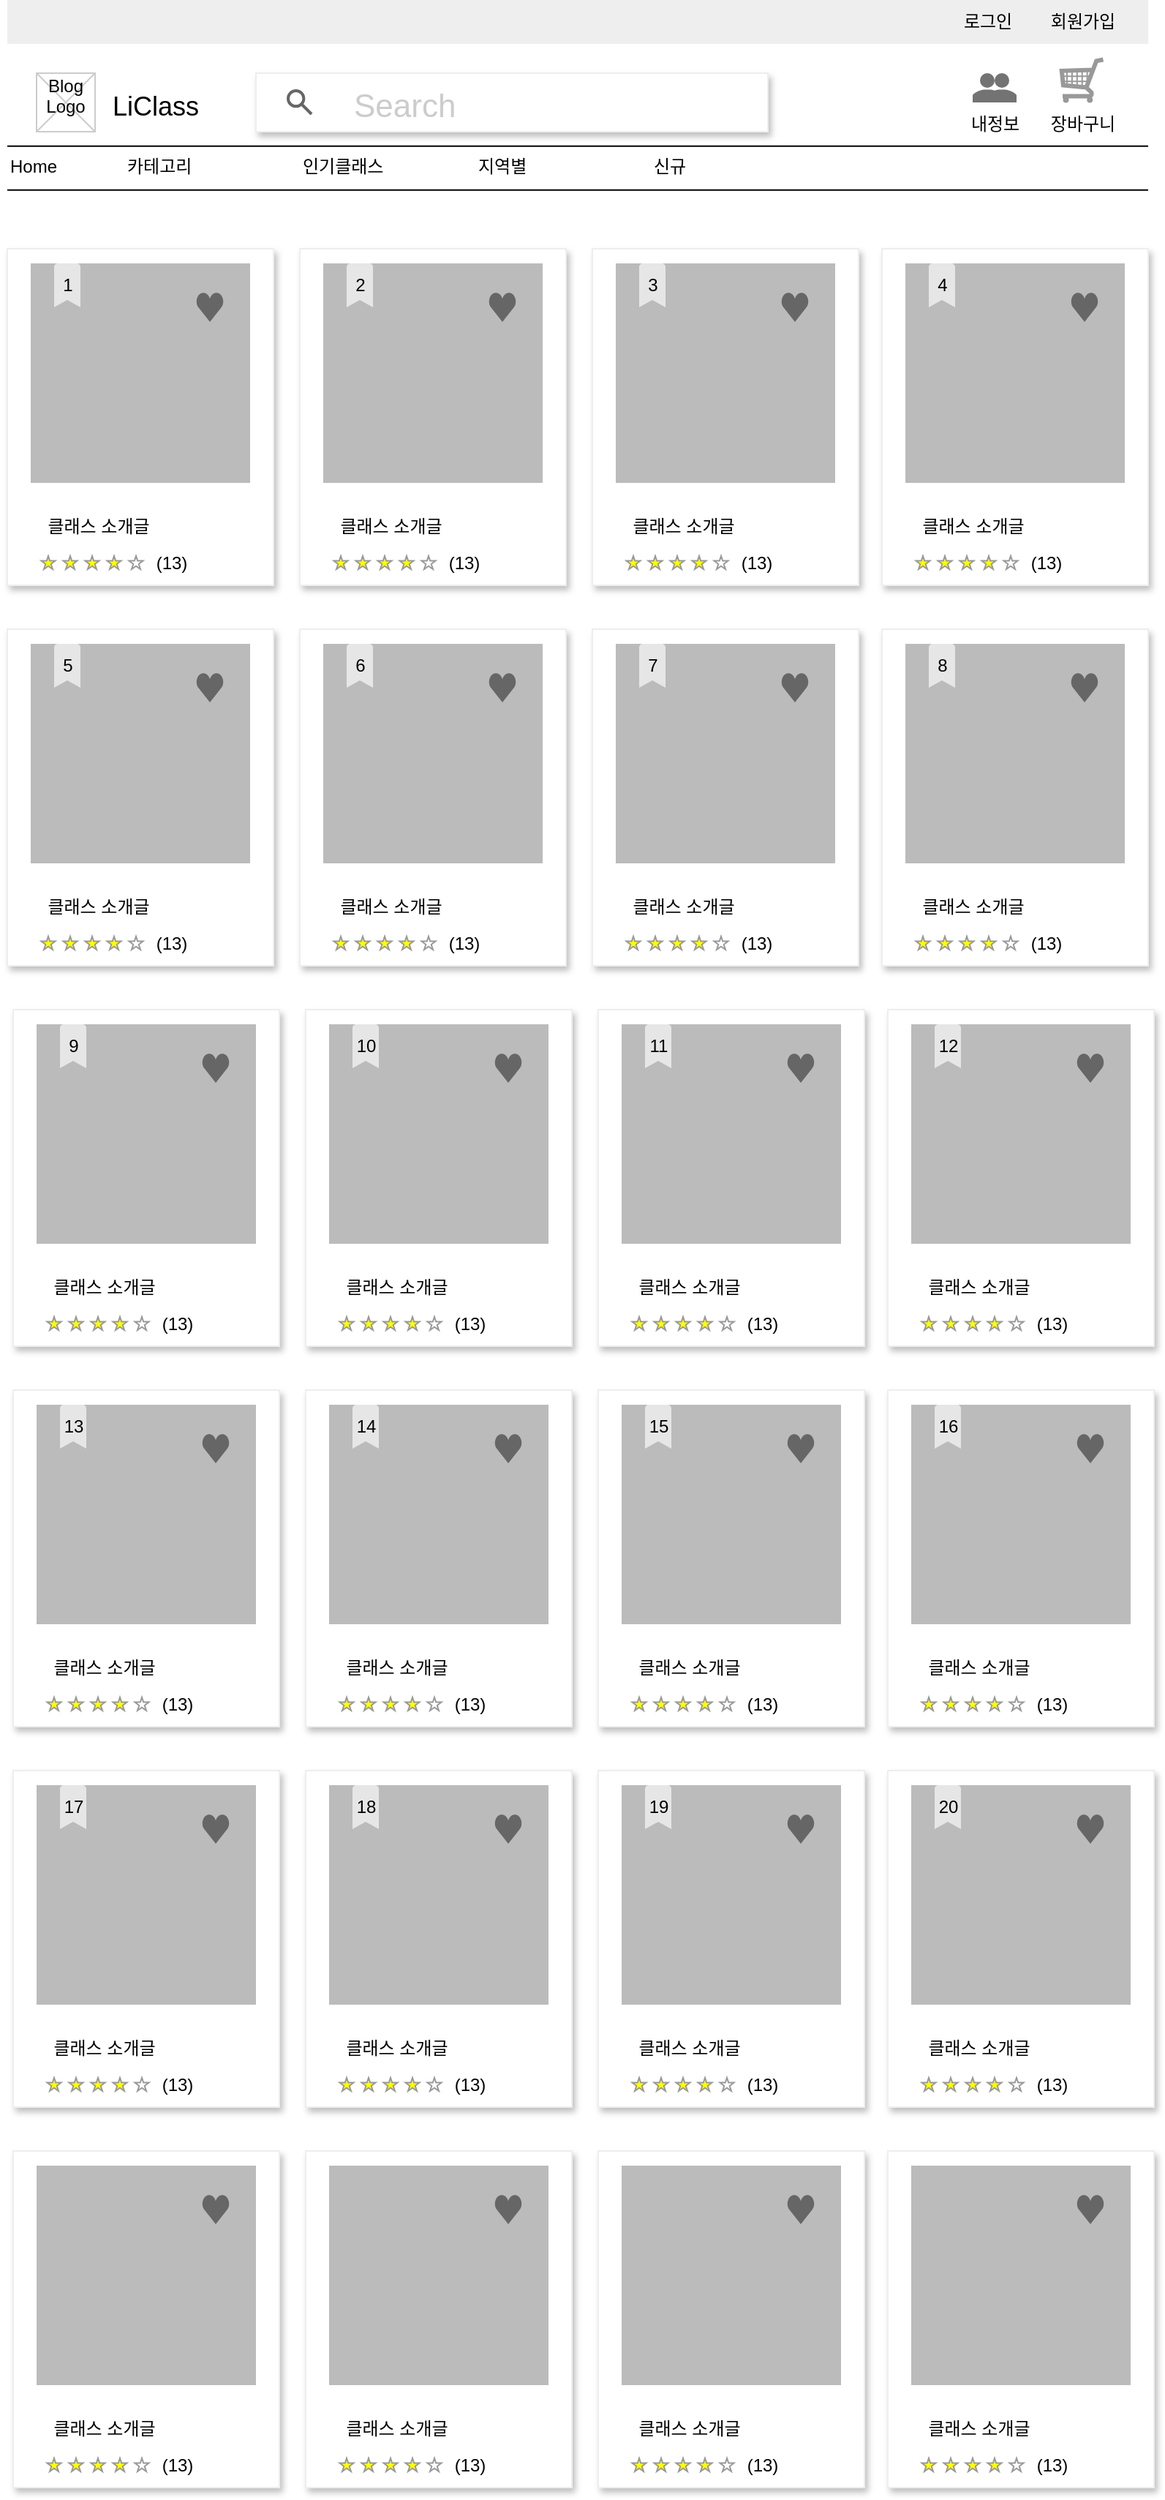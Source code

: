 <mxfile version="20.8.23" type="device"><diagram name="페이지-1" id="OFYTf1y5eHb-H1JjRjJP"><mxGraphModel dx="1674" dy="788" grid="1" gridSize="10" guides="1" tooltips="1" connect="1" arrows="1" fold="1" page="1" pageScale="1" pageWidth="827" pageHeight="1169" math="0" shadow="0"><root><mxCell id="0"/><mxCell id="1" parent="0"/><mxCell id="8OPVvM6DdgAJKnta-wos-1" value="LiClass" style="text;spacingTop=-5;fontSize=18;fontStyle=0" vertex="1" parent="1"><mxGeometry x="90" y="60" width="230" height="20" as="geometry"/></mxCell><mxCell id="8OPVvM6DdgAJKnta-wos-2" value="" style="line;strokeWidth=1" vertex="1" parent="1"><mxGeometry x="20" y="94.83" width="780" height="10" as="geometry"/></mxCell><mxCell id="8OPVvM6DdgAJKnta-wos-3" value="" style="line;strokeWidth=1" vertex="1" parent="1"><mxGeometry x="20" y="124.83" width="780" height="10" as="geometry"/></mxCell><mxCell id="8OPVvM6DdgAJKnta-wos-4" value="Home" style="text;spacingTop=-5;" vertex="1" parent="1"><mxGeometry x="20" y="104.83" width="30" height="20" as="geometry"/></mxCell><mxCell id="8OPVvM6DdgAJKnta-wos-5" value="신규" style="text;spacingTop=-5;" vertex="1" parent="1"><mxGeometry x="460.0" y="104.83" width="30" height="20" as="geometry"/></mxCell><mxCell id="8OPVvM6DdgAJKnta-wos-6" value="" style="verticalLabelPosition=bottom;verticalAlign=top;strokeWidth=1;shape=mxgraph.mockup.graphics.iconGrid;strokeColor=#CCCCCC;gridSize=1,1;" vertex="1" parent="1"><mxGeometry x="40" y="50" width="40" height="40" as="geometry"/></mxCell><mxCell id="8OPVvM6DdgAJKnta-wos-7" value="Blog &#10;Logo" style="text;spacingTop=-5;align=center" vertex="1" parent="1"><mxGeometry x="40" y="49.83" width="40" height="40" as="geometry"/></mxCell><mxCell id="8OPVvM6DdgAJKnta-wos-8" value="카테고리" style="text;spacingTop=-5;" vertex="1" parent="1"><mxGeometry x="100.0" y="104.83" width="30" height="20" as="geometry"/></mxCell><mxCell id="8OPVvM6DdgAJKnta-wos-9" value="인기클래스" style="text;spacingTop=-5;" vertex="1" parent="1"><mxGeometry x="220.0" y="104.83" width="30" height="20" as="geometry"/></mxCell><mxCell id="8OPVvM6DdgAJKnta-wos-10" value="지역별" style="text;spacingTop=-5;" vertex="1" parent="1"><mxGeometry x="340" y="104.83" width="30" height="20" as="geometry"/></mxCell><mxCell id="8OPVvM6DdgAJKnta-wos-11" value="Search" style="dashed=0;shape=rect;shadow=1;strokeColor=#eeeeee;strokeWidth=1;fillColor=#ffffff;fontSize=22;fontColor=#CCCCCC;align=left;spacingLeft=65;" vertex="1" parent="1"><mxGeometry x="190" y="50" width="350" height="40" as="geometry"/></mxCell><mxCell id="8OPVvM6DdgAJKnta-wos-12" value="" style="dashed=0;shape=mxgraph.gmdl.search;strokeWidth=2;strokeColor=#666666;" vertex="1" parent="8OPVvM6DdgAJKnta-wos-11"><mxGeometry y="0.5" width="16" height="16" relative="1" as="geometry"><mxPoint x="22" y="-8" as="offset"/></mxGeometry></mxCell><mxCell id="8OPVvM6DdgAJKnta-wos-13" value="" style="dashed=0;aspect=fixed;verticalLabelPosition=bottom;verticalAlign=top;align=center;shape=mxgraph.gmdl.users;strokeColor=none;fillColor=#737373;shadow=0;sketch=0;" vertex="1" parent="1"><mxGeometry x="680" y="50" width="30" height="20" as="geometry"/></mxCell><mxCell id="8OPVvM6DdgAJKnta-wos-14" value="" style="verticalLabelPosition=bottom;shadow=0;dashed=0;align=center;html=1;verticalAlign=top;strokeWidth=1;shape=mxgraph.mockup.misc.shoppingCart;strokeColor=#999999;" vertex="1" parent="1"><mxGeometry x="740" y="40" width="30" height="30" as="geometry"/></mxCell><mxCell id="8OPVvM6DdgAJKnta-wos-15" value="내정보" style="text;html=1;align=center;verticalAlign=middle;resizable=0;points=[];autosize=1;strokeColor=none;fillColor=none;" vertex="1" parent="1"><mxGeometry x="665" y="70.0" width="60" height="30" as="geometry"/></mxCell><mxCell id="8OPVvM6DdgAJKnta-wos-16" value="장바구니" style="text;html=1;align=center;verticalAlign=middle;resizable=0;points=[];autosize=1;strokeColor=none;fillColor=none;" vertex="1" parent="1"><mxGeometry x="720" y="70.0" width="70" height="30" as="geometry"/></mxCell><mxCell id="8OPVvM6DdgAJKnta-wos-17" value="" style="shape=rect;fillColor=#eeeeee;strokeColor=none;" vertex="1" parent="1"><mxGeometry x="20" width="780" height="30" as="geometry"/></mxCell><mxCell id="8OPVvM6DdgAJKnta-wos-18" value="로그인" style="text;html=1;align=center;verticalAlign=middle;resizable=0;points=[];autosize=1;strokeColor=none;fillColor=none;" vertex="1" parent="1"><mxGeometry x="660" width="60" height="30" as="geometry"/></mxCell><mxCell id="8OPVvM6DdgAJKnta-wos-19" value="회원가입" style="text;html=1;align=center;verticalAlign=middle;resizable=0;points=[];autosize=1;strokeColor=none;fillColor=none;" vertex="1" parent="1"><mxGeometry x="720" width="70" height="30" as="geometry"/></mxCell><mxCell id="8OPVvM6DdgAJKnta-wos-106" value="" style="shape=rect;fillColor=#ffffff;strokeColor=#eeeeee;shadow=1;" vertex="1" parent="1"><mxGeometry x="20" y="170" width="182" height="230" as="geometry"/></mxCell><mxCell id="8OPVvM6DdgAJKnta-wos-107" value="" style="shape=rect;fillColor=#bbbbbb;strokeColor=none;" vertex="1" parent="8OPVvM6DdgAJKnta-wos-106"><mxGeometry width="150" height="150" relative="1" as="geometry"><mxPoint x="16" y="10" as="offset"/></mxGeometry></mxCell><mxCell id="8OPVvM6DdgAJKnta-wos-108" value="" style="dashed=0;shape=mxgraph.gmdl.heart;strokeColor=none;fillColor=#666666;" vertex="1" parent="8OPVvM6DdgAJKnta-wos-106"><mxGeometry x="1" width="19" height="20" relative="1" as="geometry"><mxPoint x="-53" y="30" as="offset"/></mxGeometry></mxCell><mxCell id="8OPVvM6DdgAJKnta-wos-109" value="클래스 소개글" style="text;html=1;align=center;verticalAlign=middle;resizable=0;points=[];autosize=1;strokeColor=none;fillColor=none;" vertex="1" parent="8OPVvM6DdgAJKnta-wos-106"><mxGeometry x="12" y="175.002" width="100" height="30" as="geometry"/></mxCell><mxCell id="8OPVvM6DdgAJKnta-wos-110" value="" style="verticalLabelPosition=bottom;verticalAlign=top;strokeWidth=1;shape=mxgraph.mockup.misc.rating;strokeColor=#999999;fillColor=#ffff00;emptyFillColor=#ffffff;grade=4;ratingScale=5;ratingStyle=star;" vertex="1" parent="8OPVvM6DdgAJKnta-wos-106"><mxGeometry x="23.25" y="210" width="77.5" height="10" as="geometry"/></mxCell><mxCell id="8OPVvM6DdgAJKnta-wos-111" value="(13)" style="text;html=1;align=center;verticalAlign=middle;resizable=0;points=[];autosize=1;strokeColor=none;fillColor=none;" vertex="1" parent="8OPVvM6DdgAJKnta-wos-106"><mxGeometry x="92.0" y="200" width="40" height="30" as="geometry"/></mxCell><mxCell id="8OPVvM6DdgAJKnta-wos-195" value="" style="dashed=0;aspect=fixed;verticalLabelPosition=bottom;verticalAlign=top;align=center;shape=mxgraph.gmdl.bookmark;strokeColor=none;fillColor=#E6E6E6;shadow=0;sketch=0;" vertex="1" parent="8OPVvM6DdgAJKnta-wos-106"><mxGeometry x="32" y="10" width="18" height="30" as="geometry"/></mxCell><mxCell id="8OPVvM6DdgAJKnta-wos-190" value="1" style="text;html=1;align=center;verticalAlign=middle;resizable=0;points=[];autosize=1;strokeColor=none;fillColor=none;rotation=0;" vertex="1" parent="8OPVvM6DdgAJKnta-wos-106"><mxGeometry x="26" y="10" width="30" height="30" as="geometry"/></mxCell><mxCell id="8OPVvM6DdgAJKnta-wos-197" value="" style="shape=rect;fillColor=#ffffff;strokeColor=#eeeeee;shadow=1;" vertex="1" parent="1"><mxGeometry x="220" y="170" width="182" height="230" as="geometry"/></mxCell><mxCell id="8OPVvM6DdgAJKnta-wos-198" value="" style="shape=rect;fillColor=#bbbbbb;strokeColor=none;" vertex="1" parent="8OPVvM6DdgAJKnta-wos-197"><mxGeometry width="150" height="150" relative="1" as="geometry"><mxPoint x="16" y="10" as="offset"/></mxGeometry></mxCell><mxCell id="8OPVvM6DdgAJKnta-wos-199" value="" style="dashed=0;shape=mxgraph.gmdl.heart;strokeColor=none;fillColor=#666666;" vertex="1" parent="8OPVvM6DdgAJKnta-wos-197"><mxGeometry x="1" width="19" height="20" relative="1" as="geometry"><mxPoint x="-53" y="30" as="offset"/></mxGeometry></mxCell><mxCell id="8OPVvM6DdgAJKnta-wos-200" value="클래스 소개글" style="text;html=1;align=center;verticalAlign=middle;resizable=0;points=[];autosize=1;strokeColor=none;fillColor=none;" vertex="1" parent="8OPVvM6DdgAJKnta-wos-197"><mxGeometry x="12" y="175.002" width="100" height="30" as="geometry"/></mxCell><mxCell id="8OPVvM6DdgAJKnta-wos-201" value="" style="verticalLabelPosition=bottom;verticalAlign=top;strokeWidth=1;shape=mxgraph.mockup.misc.rating;strokeColor=#999999;fillColor=#ffff00;emptyFillColor=#ffffff;grade=4;ratingScale=5;ratingStyle=star;" vertex="1" parent="8OPVvM6DdgAJKnta-wos-197"><mxGeometry x="23.25" y="210" width="77.5" height="10" as="geometry"/></mxCell><mxCell id="8OPVvM6DdgAJKnta-wos-202" value="(13)" style="text;html=1;align=center;verticalAlign=middle;resizable=0;points=[];autosize=1;strokeColor=none;fillColor=none;" vertex="1" parent="8OPVvM6DdgAJKnta-wos-197"><mxGeometry x="92.0" y="200" width="40" height="30" as="geometry"/></mxCell><mxCell id="8OPVvM6DdgAJKnta-wos-203" value="" style="dashed=0;aspect=fixed;verticalLabelPosition=bottom;verticalAlign=top;align=center;shape=mxgraph.gmdl.bookmark;strokeColor=none;fillColor=#E6E6E6;shadow=0;sketch=0;" vertex="1" parent="8OPVvM6DdgAJKnta-wos-197"><mxGeometry x="32" y="10" width="18" height="30" as="geometry"/></mxCell><mxCell id="8OPVvM6DdgAJKnta-wos-204" value="2" style="text;html=1;align=center;verticalAlign=middle;resizable=0;points=[];autosize=1;strokeColor=none;fillColor=none;rotation=0;" vertex="1" parent="8OPVvM6DdgAJKnta-wos-197"><mxGeometry x="26" y="10" width="30" height="30" as="geometry"/></mxCell><mxCell id="8OPVvM6DdgAJKnta-wos-205" value="" style="shape=rect;fillColor=#ffffff;strokeColor=#eeeeee;shadow=1;" vertex="1" parent="1"><mxGeometry x="420" y="170" width="182" height="230" as="geometry"/></mxCell><mxCell id="8OPVvM6DdgAJKnta-wos-206" value="" style="shape=rect;fillColor=#bbbbbb;strokeColor=none;" vertex="1" parent="8OPVvM6DdgAJKnta-wos-205"><mxGeometry width="150" height="150" relative="1" as="geometry"><mxPoint x="16" y="10" as="offset"/></mxGeometry></mxCell><mxCell id="8OPVvM6DdgAJKnta-wos-207" value="" style="dashed=0;shape=mxgraph.gmdl.heart;strokeColor=none;fillColor=#666666;" vertex="1" parent="8OPVvM6DdgAJKnta-wos-205"><mxGeometry x="1" width="19" height="20" relative="1" as="geometry"><mxPoint x="-53" y="30" as="offset"/></mxGeometry></mxCell><mxCell id="8OPVvM6DdgAJKnta-wos-208" value="클래스 소개글" style="text;html=1;align=center;verticalAlign=middle;resizable=0;points=[];autosize=1;strokeColor=none;fillColor=none;" vertex="1" parent="8OPVvM6DdgAJKnta-wos-205"><mxGeometry x="12" y="175.002" width="100" height="30" as="geometry"/></mxCell><mxCell id="8OPVvM6DdgAJKnta-wos-209" value="" style="verticalLabelPosition=bottom;verticalAlign=top;strokeWidth=1;shape=mxgraph.mockup.misc.rating;strokeColor=#999999;fillColor=#ffff00;emptyFillColor=#ffffff;grade=4;ratingScale=5;ratingStyle=star;" vertex="1" parent="8OPVvM6DdgAJKnta-wos-205"><mxGeometry x="23.25" y="210" width="77.5" height="10" as="geometry"/></mxCell><mxCell id="8OPVvM6DdgAJKnta-wos-210" value="(13)" style="text;html=1;align=center;verticalAlign=middle;resizable=0;points=[];autosize=1;strokeColor=none;fillColor=none;" vertex="1" parent="8OPVvM6DdgAJKnta-wos-205"><mxGeometry x="92.0" y="200" width="40" height="30" as="geometry"/></mxCell><mxCell id="8OPVvM6DdgAJKnta-wos-211" value="" style="dashed=0;aspect=fixed;verticalLabelPosition=bottom;verticalAlign=top;align=center;shape=mxgraph.gmdl.bookmark;strokeColor=none;fillColor=#E6E6E6;shadow=0;sketch=0;" vertex="1" parent="8OPVvM6DdgAJKnta-wos-205"><mxGeometry x="32" y="10" width="18" height="30" as="geometry"/></mxCell><mxCell id="8OPVvM6DdgAJKnta-wos-212" value="3" style="text;html=1;align=center;verticalAlign=middle;resizable=0;points=[];autosize=1;strokeColor=none;fillColor=none;rotation=0;" vertex="1" parent="8OPVvM6DdgAJKnta-wos-205"><mxGeometry x="26" y="10" width="30" height="30" as="geometry"/></mxCell><mxCell id="8OPVvM6DdgAJKnta-wos-213" value="" style="shape=rect;fillColor=#ffffff;strokeColor=#eeeeee;shadow=1;" vertex="1" parent="1"><mxGeometry x="618" y="170" width="182" height="230" as="geometry"/></mxCell><mxCell id="8OPVvM6DdgAJKnta-wos-214" value="" style="shape=rect;fillColor=#bbbbbb;strokeColor=none;" vertex="1" parent="8OPVvM6DdgAJKnta-wos-213"><mxGeometry width="150" height="150" relative="1" as="geometry"><mxPoint x="16" y="10" as="offset"/></mxGeometry></mxCell><mxCell id="8OPVvM6DdgAJKnta-wos-215" value="" style="dashed=0;shape=mxgraph.gmdl.heart;strokeColor=none;fillColor=#666666;" vertex="1" parent="8OPVvM6DdgAJKnta-wos-213"><mxGeometry x="1" width="19" height="20" relative="1" as="geometry"><mxPoint x="-53" y="30" as="offset"/></mxGeometry></mxCell><mxCell id="8OPVvM6DdgAJKnta-wos-216" value="클래스 소개글" style="text;html=1;align=center;verticalAlign=middle;resizable=0;points=[];autosize=1;strokeColor=none;fillColor=none;" vertex="1" parent="8OPVvM6DdgAJKnta-wos-213"><mxGeometry x="12" y="175.002" width="100" height="30" as="geometry"/></mxCell><mxCell id="8OPVvM6DdgAJKnta-wos-217" value="" style="verticalLabelPosition=bottom;verticalAlign=top;strokeWidth=1;shape=mxgraph.mockup.misc.rating;strokeColor=#999999;fillColor=#ffff00;emptyFillColor=#ffffff;grade=4;ratingScale=5;ratingStyle=star;" vertex="1" parent="8OPVvM6DdgAJKnta-wos-213"><mxGeometry x="23.25" y="210" width="77.5" height="10" as="geometry"/></mxCell><mxCell id="8OPVvM6DdgAJKnta-wos-218" value="(13)" style="text;html=1;align=center;verticalAlign=middle;resizable=0;points=[];autosize=1;strokeColor=none;fillColor=none;" vertex="1" parent="8OPVvM6DdgAJKnta-wos-213"><mxGeometry x="92.0" y="200" width="40" height="30" as="geometry"/></mxCell><mxCell id="8OPVvM6DdgAJKnta-wos-219" value="" style="dashed=0;aspect=fixed;verticalLabelPosition=bottom;verticalAlign=top;align=center;shape=mxgraph.gmdl.bookmark;strokeColor=none;fillColor=#E6E6E6;shadow=0;sketch=0;" vertex="1" parent="8OPVvM6DdgAJKnta-wos-213"><mxGeometry x="32" y="10" width="18" height="30" as="geometry"/></mxCell><mxCell id="8OPVvM6DdgAJKnta-wos-220" value="4" style="text;html=1;align=center;verticalAlign=middle;resizable=0;points=[];autosize=1;strokeColor=none;fillColor=none;rotation=0;" vertex="1" parent="8OPVvM6DdgAJKnta-wos-213"><mxGeometry x="26" y="10" width="30" height="30" as="geometry"/></mxCell><mxCell id="8OPVvM6DdgAJKnta-wos-221" value="" style="shape=rect;fillColor=#ffffff;strokeColor=#eeeeee;shadow=1;" vertex="1" parent="1"><mxGeometry x="20" y="430" width="182" height="230" as="geometry"/></mxCell><mxCell id="8OPVvM6DdgAJKnta-wos-222" value="" style="shape=rect;fillColor=#bbbbbb;strokeColor=none;" vertex="1" parent="8OPVvM6DdgAJKnta-wos-221"><mxGeometry width="150" height="150" relative="1" as="geometry"><mxPoint x="16" y="10" as="offset"/></mxGeometry></mxCell><mxCell id="8OPVvM6DdgAJKnta-wos-223" value="" style="dashed=0;shape=mxgraph.gmdl.heart;strokeColor=none;fillColor=#666666;" vertex="1" parent="8OPVvM6DdgAJKnta-wos-221"><mxGeometry x="1" width="19" height="20" relative="1" as="geometry"><mxPoint x="-53" y="30" as="offset"/></mxGeometry></mxCell><mxCell id="8OPVvM6DdgAJKnta-wos-224" value="클래스 소개글" style="text;html=1;align=center;verticalAlign=middle;resizable=0;points=[];autosize=1;strokeColor=none;fillColor=none;" vertex="1" parent="8OPVvM6DdgAJKnta-wos-221"><mxGeometry x="12" y="175.002" width="100" height="30" as="geometry"/></mxCell><mxCell id="8OPVvM6DdgAJKnta-wos-225" value="" style="verticalLabelPosition=bottom;verticalAlign=top;strokeWidth=1;shape=mxgraph.mockup.misc.rating;strokeColor=#999999;fillColor=#ffff00;emptyFillColor=#ffffff;grade=4;ratingScale=5;ratingStyle=star;" vertex="1" parent="8OPVvM6DdgAJKnta-wos-221"><mxGeometry x="23.25" y="210" width="77.5" height="10" as="geometry"/></mxCell><mxCell id="8OPVvM6DdgAJKnta-wos-226" value="(13)" style="text;html=1;align=center;verticalAlign=middle;resizable=0;points=[];autosize=1;strokeColor=none;fillColor=none;" vertex="1" parent="8OPVvM6DdgAJKnta-wos-221"><mxGeometry x="92.0" y="200" width="40" height="30" as="geometry"/></mxCell><mxCell id="8OPVvM6DdgAJKnta-wos-227" value="" style="dashed=0;aspect=fixed;verticalLabelPosition=bottom;verticalAlign=top;align=center;shape=mxgraph.gmdl.bookmark;strokeColor=none;fillColor=#E6E6E6;shadow=0;sketch=0;" vertex="1" parent="8OPVvM6DdgAJKnta-wos-221"><mxGeometry x="32" y="10" width="18" height="30" as="geometry"/></mxCell><mxCell id="8OPVvM6DdgAJKnta-wos-228" value="5" style="text;html=1;align=center;verticalAlign=middle;resizable=0;points=[];autosize=1;strokeColor=none;fillColor=none;rotation=0;" vertex="1" parent="8OPVvM6DdgAJKnta-wos-221"><mxGeometry x="26" y="10" width="30" height="30" as="geometry"/></mxCell><mxCell id="8OPVvM6DdgAJKnta-wos-229" value="" style="shape=rect;fillColor=#ffffff;strokeColor=#eeeeee;shadow=1;" vertex="1" parent="1"><mxGeometry x="220" y="430" width="182" height="230" as="geometry"/></mxCell><mxCell id="8OPVvM6DdgAJKnta-wos-230" value="" style="shape=rect;fillColor=#bbbbbb;strokeColor=none;" vertex="1" parent="8OPVvM6DdgAJKnta-wos-229"><mxGeometry width="150" height="150" relative="1" as="geometry"><mxPoint x="16" y="10" as="offset"/></mxGeometry></mxCell><mxCell id="8OPVvM6DdgAJKnta-wos-231" value="" style="dashed=0;shape=mxgraph.gmdl.heart;strokeColor=none;fillColor=#666666;" vertex="1" parent="8OPVvM6DdgAJKnta-wos-229"><mxGeometry x="1" width="19" height="20" relative="1" as="geometry"><mxPoint x="-53" y="30" as="offset"/></mxGeometry></mxCell><mxCell id="8OPVvM6DdgAJKnta-wos-232" value="클래스 소개글" style="text;html=1;align=center;verticalAlign=middle;resizable=0;points=[];autosize=1;strokeColor=none;fillColor=none;" vertex="1" parent="8OPVvM6DdgAJKnta-wos-229"><mxGeometry x="12" y="175.002" width="100" height="30" as="geometry"/></mxCell><mxCell id="8OPVvM6DdgAJKnta-wos-233" value="" style="verticalLabelPosition=bottom;verticalAlign=top;strokeWidth=1;shape=mxgraph.mockup.misc.rating;strokeColor=#999999;fillColor=#ffff00;emptyFillColor=#ffffff;grade=4;ratingScale=5;ratingStyle=star;" vertex="1" parent="8OPVvM6DdgAJKnta-wos-229"><mxGeometry x="23.25" y="210" width="77.5" height="10" as="geometry"/></mxCell><mxCell id="8OPVvM6DdgAJKnta-wos-234" value="(13)" style="text;html=1;align=center;verticalAlign=middle;resizable=0;points=[];autosize=1;strokeColor=none;fillColor=none;" vertex="1" parent="8OPVvM6DdgAJKnta-wos-229"><mxGeometry x="92.0" y="200" width="40" height="30" as="geometry"/></mxCell><mxCell id="8OPVvM6DdgAJKnta-wos-235" value="" style="dashed=0;aspect=fixed;verticalLabelPosition=bottom;verticalAlign=top;align=center;shape=mxgraph.gmdl.bookmark;strokeColor=none;fillColor=#E6E6E6;shadow=0;sketch=0;" vertex="1" parent="8OPVvM6DdgAJKnta-wos-229"><mxGeometry x="32" y="10" width="18" height="30" as="geometry"/></mxCell><mxCell id="8OPVvM6DdgAJKnta-wos-236" value="6" style="text;html=1;align=center;verticalAlign=middle;resizable=0;points=[];autosize=1;strokeColor=none;fillColor=none;rotation=0;" vertex="1" parent="8OPVvM6DdgAJKnta-wos-229"><mxGeometry x="26" y="10" width="30" height="30" as="geometry"/></mxCell><mxCell id="8OPVvM6DdgAJKnta-wos-237" value="" style="shape=rect;fillColor=#ffffff;strokeColor=#eeeeee;shadow=1;" vertex="1" parent="1"><mxGeometry x="420" y="430" width="182" height="230" as="geometry"/></mxCell><mxCell id="8OPVvM6DdgAJKnta-wos-238" value="" style="shape=rect;fillColor=#bbbbbb;strokeColor=none;" vertex="1" parent="8OPVvM6DdgAJKnta-wos-237"><mxGeometry width="150" height="150" relative="1" as="geometry"><mxPoint x="16" y="10" as="offset"/></mxGeometry></mxCell><mxCell id="8OPVvM6DdgAJKnta-wos-239" value="" style="dashed=0;shape=mxgraph.gmdl.heart;strokeColor=none;fillColor=#666666;" vertex="1" parent="8OPVvM6DdgAJKnta-wos-237"><mxGeometry x="1" width="19" height="20" relative="1" as="geometry"><mxPoint x="-53" y="30" as="offset"/></mxGeometry></mxCell><mxCell id="8OPVvM6DdgAJKnta-wos-240" value="클래스 소개글" style="text;html=1;align=center;verticalAlign=middle;resizable=0;points=[];autosize=1;strokeColor=none;fillColor=none;" vertex="1" parent="8OPVvM6DdgAJKnta-wos-237"><mxGeometry x="12" y="175.002" width="100" height="30" as="geometry"/></mxCell><mxCell id="8OPVvM6DdgAJKnta-wos-241" value="" style="verticalLabelPosition=bottom;verticalAlign=top;strokeWidth=1;shape=mxgraph.mockup.misc.rating;strokeColor=#999999;fillColor=#ffff00;emptyFillColor=#ffffff;grade=4;ratingScale=5;ratingStyle=star;" vertex="1" parent="8OPVvM6DdgAJKnta-wos-237"><mxGeometry x="23.25" y="210" width="77.5" height="10" as="geometry"/></mxCell><mxCell id="8OPVvM6DdgAJKnta-wos-242" value="(13)" style="text;html=1;align=center;verticalAlign=middle;resizable=0;points=[];autosize=1;strokeColor=none;fillColor=none;" vertex="1" parent="8OPVvM6DdgAJKnta-wos-237"><mxGeometry x="92.0" y="200" width="40" height="30" as="geometry"/></mxCell><mxCell id="8OPVvM6DdgAJKnta-wos-243" value="" style="dashed=0;aspect=fixed;verticalLabelPosition=bottom;verticalAlign=top;align=center;shape=mxgraph.gmdl.bookmark;strokeColor=none;fillColor=#E6E6E6;shadow=0;sketch=0;" vertex="1" parent="8OPVvM6DdgAJKnta-wos-237"><mxGeometry x="32" y="10" width="18" height="30" as="geometry"/></mxCell><mxCell id="8OPVvM6DdgAJKnta-wos-244" value="7" style="text;html=1;align=center;verticalAlign=middle;resizable=0;points=[];autosize=1;strokeColor=none;fillColor=none;rotation=0;" vertex="1" parent="8OPVvM6DdgAJKnta-wos-237"><mxGeometry x="26" y="10" width="30" height="30" as="geometry"/></mxCell><mxCell id="8OPVvM6DdgAJKnta-wos-245" value="" style="shape=rect;fillColor=#ffffff;strokeColor=#eeeeee;shadow=1;" vertex="1" parent="1"><mxGeometry x="618" y="430" width="182" height="230" as="geometry"/></mxCell><mxCell id="8OPVvM6DdgAJKnta-wos-246" value="" style="shape=rect;fillColor=#bbbbbb;strokeColor=none;" vertex="1" parent="8OPVvM6DdgAJKnta-wos-245"><mxGeometry width="150" height="150" relative="1" as="geometry"><mxPoint x="16" y="10" as="offset"/></mxGeometry></mxCell><mxCell id="8OPVvM6DdgAJKnta-wos-247" value="" style="dashed=0;shape=mxgraph.gmdl.heart;strokeColor=none;fillColor=#666666;" vertex="1" parent="8OPVvM6DdgAJKnta-wos-245"><mxGeometry x="1" width="19" height="20" relative="1" as="geometry"><mxPoint x="-53" y="30" as="offset"/></mxGeometry></mxCell><mxCell id="8OPVvM6DdgAJKnta-wos-248" value="클래스 소개글" style="text;html=1;align=center;verticalAlign=middle;resizable=0;points=[];autosize=1;strokeColor=none;fillColor=none;" vertex="1" parent="8OPVvM6DdgAJKnta-wos-245"><mxGeometry x="12" y="175.002" width="100" height="30" as="geometry"/></mxCell><mxCell id="8OPVvM6DdgAJKnta-wos-249" value="" style="verticalLabelPosition=bottom;verticalAlign=top;strokeWidth=1;shape=mxgraph.mockup.misc.rating;strokeColor=#999999;fillColor=#ffff00;emptyFillColor=#ffffff;grade=4;ratingScale=5;ratingStyle=star;" vertex="1" parent="8OPVvM6DdgAJKnta-wos-245"><mxGeometry x="23.25" y="210" width="77.5" height="10" as="geometry"/></mxCell><mxCell id="8OPVvM6DdgAJKnta-wos-250" value="(13)" style="text;html=1;align=center;verticalAlign=middle;resizable=0;points=[];autosize=1;strokeColor=none;fillColor=none;" vertex="1" parent="8OPVvM6DdgAJKnta-wos-245"><mxGeometry x="92.0" y="200" width="40" height="30" as="geometry"/></mxCell><mxCell id="8OPVvM6DdgAJKnta-wos-251" value="" style="dashed=0;aspect=fixed;verticalLabelPosition=bottom;verticalAlign=top;align=center;shape=mxgraph.gmdl.bookmark;strokeColor=none;fillColor=#E6E6E6;shadow=0;sketch=0;" vertex="1" parent="8OPVvM6DdgAJKnta-wos-245"><mxGeometry x="32" y="10" width="18" height="30" as="geometry"/></mxCell><mxCell id="8OPVvM6DdgAJKnta-wos-252" value="8" style="text;html=1;align=center;verticalAlign=middle;resizable=0;points=[];autosize=1;strokeColor=none;fillColor=none;rotation=0;" vertex="1" parent="8OPVvM6DdgAJKnta-wos-245"><mxGeometry x="26" y="10" width="30" height="30" as="geometry"/></mxCell><mxCell id="8OPVvM6DdgAJKnta-wos-253" value="" style="shape=rect;fillColor=#ffffff;strokeColor=#eeeeee;shadow=1;" vertex="1" parent="1"><mxGeometry x="24" y="690" width="182" height="230" as="geometry"/></mxCell><mxCell id="8OPVvM6DdgAJKnta-wos-254" value="" style="shape=rect;fillColor=#bbbbbb;strokeColor=none;" vertex="1" parent="8OPVvM6DdgAJKnta-wos-253"><mxGeometry width="150" height="150" relative="1" as="geometry"><mxPoint x="16" y="10" as="offset"/></mxGeometry></mxCell><mxCell id="8OPVvM6DdgAJKnta-wos-255" value="" style="dashed=0;shape=mxgraph.gmdl.heart;strokeColor=none;fillColor=#666666;" vertex="1" parent="8OPVvM6DdgAJKnta-wos-253"><mxGeometry x="1" width="19" height="20" relative="1" as="geometry"><mxPoint x="-53" y="30" as="offset"/></mxGeometry></mxCell><mxCell id="8OPVvM6DdgAJKnta-wos-256" value="클래스 소개글" style="text;html=1;align=center;verticalAlign=middle;resizable=0;points=[];autosize=1;strokeColor=none;fillColor=none;" vertex="1" parent="8OPVvM6DdgAJKnta-wos-253"><mxGeometry x="12" y="175.002" width="100" height="30" as="geometry"/></mxCell><mxCell id="8OPVvM6DdgAJKnta-wos-257" value="" style="verticalLabelPosition=bottom;verticalAlign=top;strokeWidth=1;shape=mxgraph.mockup.misc.rating;strokeColor=#999999;fillColor=#ffff00;emptyFillColor=#ffffff;grade=4;ratingScale=5;ratingStyle=star;" vertex="1" parent="8OPVvM6DdgAJKnta-wos-253"><mxGeometry x="23.25" y="210" width="77.5" height="10" as="geometry"/></mxCell><mxCell id="8OPVvM6DdgAJKnta-wos-258" value="(13)" style="text;html=1;align=center;verticalAlign=middle;resizable=0;points=[];autosize=1;strokeColor=none;fillColor=none;" vertex="1" parent="8OPVvM6DdgAJKnta-wos-253"><mxGeometry x="92.0" y="200" width="40" height="30" as="geometry"/></mxCell><mxCell id="8OPVvM6DdgAJKnta-wos-259" value="" style="dashed=0;aspect=fixed;verticalLabelPosition=bottom;verticalAlign=top;align=center;shape=mxgraph.gmdl.bookmark;strokeColor=none;fillColor=#E6E6E6;shadow=0;sketch=0;" vertex="1" parent="8OPVvM6DdgAJKnta-wos-253"><mxGeometry x="32" y="10" width="18" height="30" as="geometry"/></mxCell><mxCell id="8OPVvM6DdgAJKnta-wos-260" value="9" style="text;html=1;align=center;verticalAlign=middle;resizable=0;points=[];autosize=1;strokeColor=none;fillColor=none;rotation=0;" vertex="1" parent="8OPVvM6DdgAJKnta-wos-253"><mxGeometry x="26" y="10" width="30" height="30" as="geometry"/></mxCell><mxCell id="8OPVvM6DdgAJKnta-wos-261" value="" style="shape=rect;fillColor=#ffffff;strokeColor=#eeeeee;shadow=1;" vertex="1" parent="1"><mxGeometry x="224" y="690" width="182" height="230" as="geometry"/></mxCell><mxCell id="8OPVvM6DdgAJKnta-wos-262" value="" style="shape=rect;fillColor=#bbbbbb;strokeColor=none;" vertex="1" parent="8OPVvM6DdgAJKnta-wos-261"><mxGeometry width="150" height="150" relative="1" as="geometry"><mxPoint x="16" y="10" as="offset"/></mxGeometry></mxCell><mxCell id="8OPVvM6DdgAJKnta-wos-263" value="" style="dashed=0;shape=mxgraph.gmdl.heart;strokeColor=none;fillColor=#666666;" vertex="1" parent="8OPVvM6DdgAJKnta-wos-261"><mxGeometry x="1" width="19" height="20" relative="1" as="geometry"><mxPoint x="-53" y="30" as="offset"/></mxGeometry></mxCell><mxCell id="8OPVvM6DdgAJKnta-wos-264" value="클래스 소개글" style="text;html=1;align=center;verticalAlign=middle;resizable=0;points=[];autosize=1;strokeColor=none;fillColor=none;" vertex="1" parent="8OPVvM6DdgAJKnta-wos-261"><mxGeometry x="12" y="175.002" width="100" height="30" as="geometry"/></mxCell><mxCell id="8OPVvM6DdgAJKnta-wos-265" value="" style="verticalLabelPosition=bottom;verticalAlign=top;strokeWidth=1;shape=mxgraph.mockup.misc.rating;strokeColor=#999999;fillColor=#ffff00;emptyFillColor=#ffffff;grade=4;ratingScale=5;ratingStyle=star;" vertex="1" parent="8OPVvM6DdgAJKnta-wos-261"><mxGeometry x="23.25" y="210" width="77.5" height="10" as="geometry"/></mxCell><mxCell id="8OPVvM6DdgAJKnta-wos-266" value="(13)" style="text;html=1;align=center;verticalAlign=middle;resizable=0;points=[];autosize=1;strokeColor=none;fillColor=none;" vertex="1" parent="8OPVvM6DdgAJKnta-wos-261"><mxGeometry x="92.0" y="200" width="40" height="30" as="geometry"/></mxCell><mxCell id="8OPVvM6DdgAJKnta-wos-267" value="" style="dashed=0;aspect=fixed;verticalLabelPosition=bottom;verticalAlign=top;align=center;shape=mxgraph.gmdl.bookmark;strokeColor=none;fillColor=#E6E6E6;shadow=0;sketch=0;" vertex="1" parent="8OPVvM6DdgAJKnta-wos-261"><mxGeometry x="32" y="10" width="18" height="30" as="geometry"/></mxCell><mxCell id="8OPVvM6DdgAJKnta-wos-268" value="10" style="text;html=1;align=center;verticalAlign=middle;resizable=0;points=[];autosize=1;strokeColor=none;fillColor=none;rotation=0;" vertex="1" parent="8OPVvM6DdgAJKnta-wos-261"><mxGeometry x="21" y="10" width="40" height="30" as="geometry"/></mxCell><mxCell id="8OPVvM6DdgAJKnta-wos-269" value="" style="shape=rect;fillColor=#ffffff;strokeColor=#eeeeee;shadow=1;" vertex="1" parent="1"><mxGeometry x="424" y="690" width="182" height="230" as="geometry"/></mxCell><mxCell id="8OPVvM6DdgAJKnta-wos-270" value="" style="shape=rect;fillColor=#bbbbbb;strokeColor=none;" vertex="1" parent="8OPVvM6DdgAJKnta-wos-269"><mxGeometry width="150" height="150" relative="1" as="geometry"><mxPoint x="16" y="10" as="offset"/></mxGeometry></mxCell><mxCell id="8OPVvM6DdgAJKnta-wos-271" value="" style="dashed=0;shape=mxgraph.gmdl.heart;strokeColor=none;fillColor=#666666;" vertex="1" parent="8OPVvM6DdgAJKnta-wos-269"><mxGeometry x="1" width="19" height="20" relative="1" as="geometry"><mxPoint x="-53" y="30" as="offset"/></mxGeometry></mxCell><mxCell id="8OPVvM6DdgAJKnta-wos-272" value="클래스 소개글" style="text;html=1;align=center;verticalAlign=middle;resizable=0;points=[];autosize=1;strokeColor=none;fillColor=none;" vertex="1" parent="8OPVvM6DdgAJKnta-wos-269"><mxGeometry x="12" y="175.002" width="100" height="30" as="geometry"/></mxCell><mxCell id="8OPVvM6DdgAJKnta-wos-273" value="" style="verticalLabelPosition=bottom;verticalAlign=top;strokeWidth=1;shape=mxgraph.mockup.misc.rating;strokeColor=#999999;fillColor=#ffff00;emptyFillColor=#ffffff;grade=4;ratingScale=5;ratingStyle=star;" vertex="1" parent="8OPVvM6DdgAJKnta-wos-269"><mxGeometry x="23.25" y="210" width="77.5" height="10" as="geometry"/></mxCell><mxCell id="8OPVvM6DdgAJKnta-wos-274" value="(13)" style="text;html=1;align=center;verticalAlign=middle;resizable=0;points=[];autosize=1;strokeColor=none;fillColor=none;" vertex="1" parent="8OPVvM6DdgAJKnta-wos-269"><mxGeometry x="92.0" y="200" width="40" height="30" as="geometry"/></mxCell><mxCell id="8OPVvM6DdgAJKnta-wos-275" value="" style="dashed=0;aspect=fixed;verticalLabelPosition=bottom;verticalAlign=top;align=center;shape=mxgraph.gmdl.bookmark;strokeColor=none;fillColor=#E6E6E6;shadow=0;sketch=0;" vertex="1" parent="8OPVvM6DdgAJKnta-wos-269"><mxGeometry x="32" y="10" width="18" height="30" as="geometry"/></mxCell><mxCell id="8OPVvM6DdgAJKnta-wos-276" value="11" style="text;html=1;align=center;verticalAlign=middle;resizable=0;points=[];autosize=1;strokeColor=none;fillColor=none;rotation=0;" vertex="1" parent="8OPVvM6DdgAJKnta-wos-269"><mxGeometry x="21" y="10" width="40" height="30" as="geometry"/></mxCell><mxCell id="8OPVvM6DdgAJKnta-wos-277" value="" style="shape=rect;fillColor=#ffffff;strokeColor=#eeeeee;shadow=1;" vertex="1" parent="1"><mxGeometry x="622" y="690" width="182" height="230" as="geometry"/></mxCell><mxCell id="8OPVvM6DdgAJKnta-wos-278" value="" style="shape=rect;fillColor=#bbbbbb;strokeColor=none;" vertex="1" parent="8OPVvM6DdgAJKnta-wos-277"><mxGeometry width="150" height="150" relative="1" as="geometry"><mxPoint x="16" y="10" as="offset"/></mxGeometry></mxCell><mxCell id="8OPVvM6DdgAJKnta-wos-279" value="" style="dashed=0;shape=mxgraph.gmdl.heart;strokeColor=none;fillColor=#666666;" vertex="1" parent="8OPVvM6DdgAJKnta-wos-277"><mxGeometry x="1" width="19" height="20" relative="1" as="geometry"><mxPoint x="-53" y="30" as="offset"/></mxGeometry></mxCell><mxCell id="8OPVvM6DdgAJKnta-wos-280" value="클래스 소개글" style="text;html=1;align=center;verticalAlign=middle;resizable=0;points=[];autosize=1;strokeColor=none;fillColor=none;" vertex="1" parent="8OPVvM6DdgAJKnta-wos-277"><mxGeometry x="12" y="175.002" width="100" height="30" as="geometry"/></mxCell><mxCell id="8OPVvM6DdgAJKnta-wos-281" value="" style="verticalLabelPosition=bottom;verticalAlign=top;strokeWidth=1;shape=mxgraph.mockup.misc.rating;strokeColor=#999999;fillColor=#ffff00;emptyFillColor=#ffffff;grade=4;ratingScale=5;ratingStyle=star;" vertex="1" parent="8OPVvM6DdgAJKnta-wos-277"><mxGeometry x="23.25" y="210" width="77.5" height="10" as="geometry"/></mxCell><mxCell id="8OPVvM6DdgAJKnta-wos-282" value="(13)" style="text;html=1;align=center;verticalAlign=middle;resizable=0;points=[];autosize=1;strokeColor=none;fillColor=none;" vertex="1" parent="8OPVvM6DdgAJKnta-wos-277"><mxGeometry x="92.0" y="200" width="40" height="30" as="geometry"/></mxCell><mxCell id="8OPVvM6DdgAJKnta-wos-283" value="" style="dashed=0;aspect=fixed;verticalLabelPosition=bottom;verticalAlign=top;align=center;shape=mxgraph.gmdl.bookmark;strokeColor=none;fillColor=#E6E6E6;shadow=0;sketch=0;" vertex="1" parent="8OPVvM6DdgAJKnta-wos-277"><mxGeometry x="32" y="10" width="18" height="30" as="geometry"/></mxCell><mxCell id="8OPVvM6DdgAJKnta-wos-284" value="12" style="text;html=1;align=center;verticalAlign=middle;resizable=0;points=[];autosize=1;strokeColor=none;fillColor=none;rotation=0;" vertex="1" parent="8OPVvM6DdgAJKnta-wos-277"><mxGeometry x="21" y="10" width="40" height="30" as="geometry"/></mxCell><mxCell id="8OPVvM6DdgAJKnta-wos-285" value="" style="shape=rect;fillColor=#ffffff;strokeColor=#eeeeee;shadow=1;" vertex="1" parent="1"><mxGeometry x="24" y="950" width="182" height="230" as="geometry"/></mxCell><mxCell id="8OPVvM6DdgAJKnta-wos-286" value="" style="shape=rect;fillColor=#bbbbbb;strokeColor=none;" vertex="1" parent="8OPVvM6DdgAJKnta-wos-285"><mxGeometry width="150" height="150" relative="1" as="geometry"><mxPoint x="16" y="10" as="offset"/></mxGeometry></mxCell><mxCell id="8OPVvM6DdgAJKnta-wos-287" value="" style="dashed=0;shape=mxgraph.gmdl.heart;strokeColor=none;fillColor=#666666;" vertex="1" parent="8OPVvM6DdgAJKnta-wos-285"><mxGeometry x="1" width="19" height="20" relative="1" as="geometry"><mxPoint x="-53" y="30" as="offset"/></mxGeometry></mxCell><mxCell id="8OPVvM6DdgAJKnta-wos-288" value="클래스 소개글" style="text;html=1;align=center;verticalAlign=middle;resizable=0;points=[];autosize=1;strokeColor=none;fillColor=none;" vertex="1" parent="8OPVvM6DdgAJKnta-wos-285"><mxGeometry x="12" y="175.002" width="100" height="30" as="geometry"/></mxCell><mxCell id="8OPVvM6DdgAJKnta-wos-289" value="" style="verticalLabelPosition=bottom;verticalAlign=top;strokeWidth=1;shape=mxgraph.mockup.misc.rating;strokeColor=#999999;fillColor=#ffff00;emptyFillColor=#ffffff;grade=4;ratingScale=5;ratingStyle=star;" vertex="1" parent="8OPVvM6DdgAJKnta-wos-285"><mxGeometry x="23.25" y="210" width="77.5" height="10" as="geometry"/></mxCell><mxCell id="8OPVvM6DdgAJKnta-wos-290" value="(13)" style="text;html=1;align=center;verticalAlign=middle;resizable=0;points=[];autosize=1;strokeColor=none;fillColor=none;" vertex="1" parent="8OPVvM6DdgAJKnta-wos-285"><mxGeometry x="92.0" y="200" width="40" height="30" as="geometry"/></mxCell><mxCell id="8OPVvM6DdgAJKnta-wos-291" value="" style="dashed=0;aspect=fixed;verticalLabelPosition=bottom;verticalAlign=top;align=center;shape=mxgraph.gmdl.bookmark;strokeColor=none;fillColor=#E6E6E6;shadow=0;sketch=0;" vertex="1" parent="8OPVvM6DdgAJKnta-wos-285"><mxGeometry x="32" y="10" width="18" height="30" as="geometry"/></mxCell><mxCell id="8OPVvM6DdgAJKnta-wos-292" value="13" style="text;html=1;align=center;verticalAlign=middle;resizable=0;points=[];autosize=1;strokeColor=none;fillColor=none;rotation=0;" vertex="1" parent="8OPVvM6DdgAJKnta-wos-285"><mxGeometry x="21" y="10" width="40" height="30" as="geometry"/></mxCell><mxCell id="8OPVvM6DdgAJKnta-wos-293" value="" style="shape=rect;fillColor=#ffffff;strokeColor=#eeeeee;shadow=1;" vertex="1" parent="1"><mxGeometry x="224" y="950" width="182" height="230" as="geometry"/></mxCell><mxCell id="8OPVvM6DdgAJKnta-wos-294" value="" style="shape=rect;fillColor=#bbbbbb;strokeColor=none;" vertex="1" parent="8OPVvM6DdgAJKnta-wos-293"><mxGeometry width="150" height="150" relative="1" as="geometry"><mxPoint x="16" y="10" as="offset"/></mxGeometry></mxCell><mxCell id="8OPVvM6DdgAJKnta-wos-295" value="" style="dashed=0;shape=mxgraph.gmdl.heart;strokeColor=none;fillColor=#666666;" vertex="1" parent="8OPVvM6DdgAJKnta-wos-293"><mxGeometry x="1" width="19" height="20" relative="1" as="geometry"><mxPoint x="-53" y="30" as="offset"/></mxGeometry></mxCell><mxCell id="8OPVvM6DdgAJKnta-wos-296" value="클래스 소개글" style="text;html=1;align=center;verticalAlign=middle;resizable=0;points=[];autosize=1;strokeColor=none;fillColor=none;" vertex="1" parent="8OPVvM6DdgAJKnta-wos-293"><mxGeometry x="12" y="175.002" width="100" height="30" as="geometry"/></mxCell><mxCell id="8OPVvM6DdgAJKnta-wos-297" value="" style="verticalLabelPosition=bottom;verticalAlign=top;strokeWidth=1;shape=mxgraph.mockup.misc.rating;strokeColor=#999999;fillColor=#ffff00;emptyFillColor=#ffffff;grade=4;ratingScale=5;ratingStyle=star;" vertex="1" parent="8OPVvM6DdgAJKnta-wos-293"><mxGeometry x="23.25" y="210" width="77.5" height="10" as="geometry"/></mxCell><mxCell id="8OPVvM6DdgAJKnta-wos-298" value="(13)" style="text;html=1;align=center;verticalAlign=middle;resizable=0;points=[];autosize=1;strokeColor=none;fillColor=none;" vertex="1" parent="8OPVvM6DdgAJKnta-wos-293"><mxGeometry x="92.0" y="200" width="40" height="30" as="geometry"/></mxCell><mxCell id="8OPVvM6DdgAJKnta-wos-299" value="" style="dashed=0;aspect=fixed;verticalLabelPosition=bottom;verticalAlign=top;align=center;shape=mxgraph.gmdl.bookmark;strokeColor=none;fillColor=#E6E6E6;shadow=0;sketch=0;" vertex="1" parent="8OPVvM6DdgAJKnta-wos-293"><mxGeometry x="32" y="10" width="18" height="30" as="geometry"/></mxCell><mxCell id="8OPVvM6DdgAJKnta-wos-300" value="14" style="text;html=1;align=center;verticalAlign=middle;resizable=0;points=[];autosize=1;strokeColor=none;fillColor=none;rotation=0;" vertex="1" parent="8OPVvM6DdgAJKnta-wos-293"><mxGeometry x="21" y="10" width="40" height="30" as="geometry"/></mxCell><mxCell id="8OPVvM6DdgAJKnta-wos-301" value="" style="shape=rect;fillColor=#ffffff;strokeColor=#eeeeee;shadow=1;" vertex="1" parent="1"><mxGeometry x="424" y="950" width="182" height="230" as="geometry"/></mxCell><mxCell id="8OPVvM6DdgAJKnta-wos-302" value="" style="shape=rect;fillColor=#bbbbbb;strokeColor=none;" vertex="1" parent="8OPVvM6DdgAJKnta-wos-301"><mxGeometry width="150" height="150" relative="1" as="geometry"><mxPoint x="16" y="10" as="offset"/></mxGeometry></mxCell><mxCell id="8OPVvM6DdgAJKnta-wos-303" value="" style="dashed=0;shape=mxgraph.gmdl.heart;strokeColor=none;fillColor=#666666;" vertex="1" parent="8OPVvM6DdgAJKnta-wos-301"><mxGeometry x="1" width="19" height="20" relative="1" as="geometry"><mxPoint x="-53" y="30" as="offset"/></mxGeometry></mxCell><mxCell id="8OPVvM6DdgAJKnta-wos-304" value="클래스 소개글" style="text;html=1;align=center;verticalAlign=middle;resizable=0;points=[];autosize=1;strokeColor=none;fillColor=none;" vertex="1" parent="8OPVvM6DdgAJKnta-wos-301"><mxGeometry x="12" y="175.002" width="100" height="30" as="geometry"/></mxCell><mxCell id="8OPVvM6DdgAJKnta-wos-305" value="" style="verticalLabelPosition=bottom;verticalAlign=top;strokeWidth=1;shape=mxgraph.mockup.misc.rating;strokeColor=#999999;fillColor=#ffff00;emptyFillColor=#ffffff;grade=4;ratingScale=5;ratingStyle=star;" vertex="1" parent="8OPVvM6DdgAJKnta-wos-301"><mxGeometry x="23.25" y="210" width="77.5" height="10" as="geometry"/></mxCell><mxCell id="8OPVvM6DdgAJKnta-wos-306" value="(13)" style="text;html=1;align=center;verticalAlign=middle;resizable=0;points=[];autosize=1;strokeColor=none;fillColor=none;" vertex="1" parent="8OPVvM6DdgAJKnta-wos-301"><mxGeometry x="92.0" y="200" width="40" height="30" as="geometry"/></mxCell><mxCell id="8OPVvM6DdgAJKnta-wos-307" value="" style="dashed=0;aspect=fixed;verticalLabelPosition=bottom;verticalAlign=top;align=center;shape=mxgraph.gmdl.bookmark;strokeColor=none;fillColor=#E6E6E6;shadow=0;sketch=0;" vertex="1" parent="8OPVvM6DdgAJKnta-wos-301"><mxGeometry x="32" y="10" width="18" height="30" as="geometry"/></mxCell><mxCell id="8OPVvM6DdgAJKnta-wos-308" value="15" style="text;html=1;align=center;verticalAlign=middle;resizable=0;points=[];autosize=1;strokeColor=none;fillColor=none;rotation=0;" vertex="1" parent="8OPVvM6DdgAJKnta-wos-301"><mxGeometry x="21" y="10" width="40" height="30" as="geometry"/></mxCell><mxCell id="8OPVvM6DdgAJKnta-wos-309" value="" style="shape=rect;fillColor=#ffffff;strokeColor=#eeeeee;shadow=1;" vertex="1" parent="1"><mxGeometry x="622" y="950" width="182" height="230" as="geometry"/></mxCell><mxCell id="8OPVvM6DdgAJKnta-wos-310" value="" style="shape=rect;fillColor=#bbbbbb;strokeColor=none;" vertex="1" parent="8OPVvM6DdgAJKnta-wos-309"><mxGeometry width="150" height="150" relative="1" as="geometry"><mxPoint x="16" y="10" as="offset"/></mxGeometry></mxCell><mxCell id="8OPVvM6DdgAJKnta-wos-311" value="" style="dashed=0;shape=mxgraph.gmdl.heart;strokeColor=none;fillColor=#666666;" vertex="1" parent="8OPVvM6DdgAJKnta-wos-309"><mxGeometry x="1" width="19" height="20" relative="1" as="geometry"><mxPoint x="-53" y="30" as="offset"/></mxGeometry></mxCell><mxCell id="8OPVvM6DdgAJKnta-wos-312" value="클래스 소개글" style="text;html=1;align=center;verticalAlign=middle;resizable=0;points=[];autosize=1;strokeColor=none;fillColor=none;" vertex="1" parent="8OPVvM6DdgAJKnta-wos-309"><mxGeometry x="12" y="175.002" width="100" height="30" as="geometry"/></mxCell><mxCell id="8OPVvM6DdgAJKnta-wos-313" value="" style="verticalLabelPosition=bottom;verticalAlign=top;strokeWidth=1;shape=mxgraph.mockup.misc.rating;strokeColor=#999999;fillColor=#ffff00;emptyFillColor=#ffffff;grade=4;ratingScale=5;ratingStyle=star;" vertex="1" parent="8OPVvM6DdgAJKnta-wos-309"><mxGeometry x="23.25" y="210" width="77.5" height="10" as="geometry"/></mxCell><mxCell id="8OPVvM6DdgAJKnta-wos-314" value="(13)" style="text;html=1;align=center;verticalAlign=middle;resizable=0;points=[];autosize=1;strokeColor=none;fillColor=none;" vertex="1" parent="8OPVvM6DdgAJKnta-wos-309"><mxGeometry x="92.0" y="200" width="40" height="30" as="geometry"/></mxCell><mxCell id="8OPVvM6DdgAJKnta-wos-315" value="" style="dashed=0;aspect=fixed;verticalLabelPosition=bottom;verticalAlign=top;align=center;shape=mxgraph.gmdl.bookmark;strokeColor=none;fillColor=#E6E6E6;shadow=0;sketch=0;" vertex="1" parent="8OPVvM6DdgAJKnta-wos-309"><mxGeometry x="32" y="10" width="18" height="30" as="geometry"/></mxCell><mxCell id="8OPVvM6DdgAJKnta-wos-316" value="16" style="text;html=1;align=center;verticalAlign=middle;resizable=0;points=[];autosize=1;strokeColor=none;fillColor=none;rotation=0;" vertex="1" parent="8OPVvM6DdgAJKnta-wos-309"><mxGeometry x="21" y="10" width="40" height="30" as="geometry"/></mxCell><mxCell id="8OPVvM6DdgAJKnta-wos-317" value="" style="shape=rect;fillColor=#ffffff;strokeColor=#eeeeee;shadow=1;" vertex="1" parent="1"><mxGeometry x="24" y="1210" width="182" height="230" as="geometry"/></mxCell><mxCell id="8OPVvM6DdgAJKnta-wos-318" value="" style="shape=rect;fillColor=#bbbbbb;strokeColor=none;" vertex="1" parent="8OPVvM6DdgAJKnta-wos-317"><mxGeometry width="150" height="150" relative="1" as="geometry"><mxPoint x="16" y="10" as="offset"/></mxGeometry></mxCell><mxCell id="8OPVvM6DdgAJKnta-wos-319" value="" style="dashed=0;shape=mxgraph.gmdl.heart;strokeColor=none;fillColor=#666666;" vertex="1" parent="8OPVvM6DdgAJKnta-wos-317"><mxGeometry x="1" width="19" height="20" relative="1" as="geometry"><mxPoint x="-53" y="30" as="offset"/></mxGeometry></mxCell><mxCell id="8OPVvM6DdgAJKnta-wos-320" value="클래스 소개글" style="text;html=1;align=center;verticalAlign=middle;resizable=0;points=[];autosize=1;strokeColor=none;fillColor=none;" vertex="1" parent="8OPVvM6DdgAJKnta-wos-317"><mxGeometry x="12" y="175.002" width="100" height="30" as="geometry"/></mxCell><mxCell id="8OPVvM6DdgAJKnta-wos-321" value="" style="verticalLabelPosition=bottom;verticalAlign=top;strokeWidth=1;shape=mxgraph.mockup.misc.rating;strokeColor=#999999;fillColor=#ffff00;emptyFillColor=#ffffff;grade=4;ratingScale=5;ratingStyle=star;" vertex="1" parent="8OPVvM6DdgAJKnta-wos-317"><mxGeometry x="23.25" y="210" width="77.5" height="10" as="geometry"/></mxCell><mxCell id="8OPVvM6DdgAJKnta-wos-322" value="(13)" style="text;html=1;align=center;verticalAlign=middle;resizable=0;points=[];autosize=1;strokeColor=none;fillColor=none;" vertex="1" parent="8OPVvM6DdgAJKnta-wos-317"><mxGeometry x="92.0" y="200" width="40" height="30" as="geometry"/></mxCell><mxCell id="8OPVvM6DdgAJKnta-wos-323" value="" style="dashed=0;aspect=fixed;verticalLabelPosition=bottom;verticalAlign=top;align=center;shape=mxgraph.gmdl.bookmark;strokeColor=none;fillColor=#E6E6E6;shadow=0;sketch=0;" vertex="1" parent="8OPVvM6DdgAJKnta-wos-317"><mxGeometry x="32" y="10" width="18" height="30" as="geometry"/></mxCell><mxCell id="8OPVvM6DdgAJKnta-wos-324" value="17" style="text;html=1;align=center;verticalAlign=middle;resizable=0;points=[];autosize=1;strokeColor=none;fillColor=none;rotation=0;" vertex="1" parent="8OPVvM6DdgAJKnta-wos-317"><mxGeometry x="21" y="10" width="40" height="30" as="geometry"/></mxCell><mxCell id="8OPVvM6DdgAJKnta-wos-325" value="" style="shape=rect;fillColor=#ffffff;strokeColor=#eeeeee;shadow=1;" vertex="1" parent="1"><mxGeometry x="224" y="1210" width="182" height="230" as="geometry"/></mxCell><mxCell id="8OPVvM6DdgAJKnta-wos-326" value="" style="shape=rect;fillColor=#bbbbbb;strokeColor=none;" vertex="1" parent="8OPVvM6DdgAJKnta-wos-325"><mxGeometry width="150" height="150" relative="1" as="geometry"><mxPoint x="16" y="10" as="offset"/></mxGeometry></mxCell><mxCell id="8OPVvM6DdgAJKnta-wos-327" value="" style="dashed=0;shape=mxgraph.gmdl.heart;strokeColor=none;fillColor=#666666;" vertex="1" parent="8OPVvM6DdgAJKnta-wos-325"><mxGeometry x="1" width="19" height="20" relative="1" as="geometry"><mxPoint x="-53" y="30" as="offset"/></mxGeometry></mxCell><mxCell id="8OPVvM6DdgAJKnta-wos-328" value="클래스 소개글" style="text;html=1;align=center;verticalAlign=middle;resizable=0;points=[];autosize=1;strokeColor=none;fillColor=none;" vertex="1" parent="8OPVvM6DdgAJKnta-wos-325"><mxGeometry x="12" y="175.002" width="100" height="30" as="geometry"/></mxCell><mxCell id="8OPVvM6DdgAJKnta-wos-329" value="" style="verticalLabelPosition=bottom;verticalAlign=top;strokeWidth=1;shape=mxgraph.mockup.misc.rating;strokeColor=#999999;fillColor=#ffff00;emptyFillColor=#ffffff;grade=4;ratingScale=5;ratingStyle=star;" vertex="1" parent="8OPVvM6DdgAJKnta-wos-325"><mxGeometry x="23.25" y="210" width="77.5" height="10" as="geometry"/></mxCell><mxCell id="8OPVvM6DdgAJKnta-wos-330" value="(13)" style="text;html=1;align=center;verticalAlign=middle;resizable=0;points=[];autosize=1;strokeColor=none;fillColor=none;" vertex="1" parent="8OPVvM6DdgAJKnta-wos-325"><mxGeometry x="92.0" y="200" width="40" height="30" as="geometry"/></mxCell><mxCell id="8OPVvM6DdgAJKnta-wos-331" value="" style="dashed=0;aspect=fixed;verticalLabelPosition=bottom;verticalAlign=top;align=center;shape=mxgraph.gmdl.bookmark;strokeColor=none;fillColor=#E6E6E6;shadow=0;sketch=0;" vertex="1" parent="8OPVvM6DdgAJKnta-wos-325"><mxGeometry x="32" y="10" width="18" height="30" as="geometry"/></mxCell><mxCell id="8OPVvM6DdgAJKnta-wos-332" value="18" style="text;html=1;align=center;verticalAlign=middle;resizable=0;points=[];autosize=1;strokeColor=none;fillColor=none;rotation=0;" vertex="1" parent="8OPVvM6DdgAJKnta-wos-325"><mxGeometry x="21" y="10" width="40" height="30" as="geometry"/></mxCell><mxCell id="8OPVvM6DdgAJKnta-wos-333" value="" style="shape=rect;fillColor=#ffffff;strokeColor=#eeeeee;shadow=1;" vertex="1" parent="1"><mxGeometry x="424" y="1210" width="182" height="230" as="geometry"/></mxCell><mxCell id="8OPVvM6DdgAJKnta-wos-334" value="" style="shape=rect;fillColor=#bbbbbb;strokeColor=none;" vertex="1" parent="8OPVvM6DdgAJKnta-wos-333"><mxGeometry width="150" height="150" relative="1" as="geometry"><mxPoint x="16" y="10" as="offset"/></mxGeometry></mxCell><mxCell id="8OPVvM6DdgAJKnta-wos-335" value="" style="dashed=0;shape=mxgraph.gmdl.heart;strokeColor=none;fillColor=#666666;" vertex="1" parent="8OPVvM6DdgAJKnta-wos-333"><mxGeometry x="1" width="19" height="20" relative="1" as="geometry"><mxPoint x="-53" y="30" as="offset"/></mxGeometry></mxCell><mxCell id="8OPVvM6DdgAJKnta-wos-336" value="클래스 소개글" style="text;html=1;align=center;verticalAlign=middle;resizable=0;points=[];autosize=1;strokeColor=none;fillColor=none;" vertex="1" parent="8OPVvM6DdgAJKnta-wos-333"><mxGeometry x="12" y="175.002" width="100" height="30" as="geometry"/></mxCell><mxCell id="8OPVvM6DdgAJKnta-wos-337" value="" style="verticalLabelPosition=bottom;verticalAlign=top;strokeWidth=1;shape=mxgraph.mockup.misc.rating;strokeColor=#999999;fillColor=#ffff00;emptyFillColor=#ffffff;grade=4;ratingScale=5;ratingStyle=star;" vertex="1" parent="8OPVvM6DdgAJKnta-wos-333"><mxGeometry x="23.25" y="210" width="77.5" height="10" as="geometry"/></mxCell><mxCell id="8OPVvM6DdgAJKnta-wos-338" value="(13)" style="text;html=1;align=center;verticalAlign=middle;resizable=0;points=[];autosize=1;strokeColor=none;fillColor=none;" vertex="1" parent="8OPVvM6DdgAJKnta-wos-333"><mxGeometry x="92.0" y="200" width="40" height="30" as="geometry"/></mxCell><mxCell id="8OPVvM6DdgAJKnta-wos-339" value="" style="dashed=0;aspect=fixed;verticalLabelPosition=bottom;verticalAlign=top;align=center;shape=mxgraph.gmdl.bookmark;strokeColor=none;fillColor=#E6E6E6;shadow=0;sketch=0;" vertex="1" parent="8OPVvM6DdgAJKnta-wos-333"><mxGeometry x="32" y="10" width="18" height="30" as="geometry"/></mxCell><mxCell id="8OPVvM6DdgAJKnta-wos-340" value="19" style="text;html=1;align=center;verticalAlign=middle;resizable=0;points=[];autosize=1;strokeColor=none;fillColor=none;rotation=0;" vertex="1" parent="8OPVvM6DdgAJKnta-wos-333"><mxGeometry x="21" y="10" width="40" height="30" as="geometry"/></mxCell><mxCell id="8OPVvM6DdgAJKnta-wos-341" value="" style="shape=rect;fillColor=#ffffff;strokeColor=#eeeeee;shadow=1;" vertex="1" parent="1"><mxGeometry x="622" y="1210" width="182" height="230" as="geometry"/></mxCell><mxCell id="8OPVvM6DdgAJKnta-wos-342" value="" style="shape=rect;fillColor=#bbbbbb;strokeColor=none;" vertex="1" parent="8OPVvM6DdgAJKnta-wos-341"><mxGeometry width="150" height="150" relative="1" as="geometry"><mxPoint x="16" y="10" as="offset"/></mxGeometry></mxCell><mxCell id="8OPVvM6DdgAJKnta-wos-343" value="" style="dashed=0;shape=mxgraph.gmdl.heart;strokeColor=none;fillColor=#666666;" vertex="1" parent="8OPVvM6DdgAJKnta-wos-341"><mxGeometry x="1" width="19" height="20" relative="1" as="geometry"><mxPoint x="-53" y="30" as="offset"/></mxGeometry></mxCell><mxCell id="8OPVvM6DdgAJKnta-wos-344" value="클래스 소개글" style="text;html=1;align=center;verticalAlign=middle;resizable=0;points=[];autosize=1;strokeColor=none;fillColor=none;" vertex="1" parent="8OPVvM6DdgAJKnta-wos-341"><mxGeometry x="12" y="175.002" width="100" height="30" as="geometry"/></mxCell><mxCell id="8OPVvM6DdgAJKnta-wos-345" value="" style="verticalLabelPosition=bottom;verticalAlign=top;strokeWidth=1;shape=mxgraph.mockup.misc.rating;strokeColor=#999999;fillColor=#ffff00;emptyFillColor=#ffffff;grade=4;ratingScale=5;ratingStyle=star;" vertex="1" parent="8OPVvM6DdgAJKnta-wos-341"><mxGeometry x="23.25" y="210" width="77.5" height="10" as="geometry"/></mxCell><mxCell id="8OPVvM6DdgAJKnta-wos-346" value="(13)" style="text;html=1;align=center;verticalAlign=middle;resizable=0;points=[];autosize=1;strokeColor=none;fillColor=none;" vertex="1" parent="8OPVvM6DdgAJKnta-wos-341"><mxGeometry x="92.0" y="200" width="40" height="30" as="geometry"/></mxCell><mxCell id="8OPVvM6DdgAJKnta-wos-347" value="" style="dashed=0;aspect=fixed;verticalLabelPosition=bottom;verticalAlign=top;align=center;shape=mxgraph.gmdl.bookmark;strokeColor=none;fillColor=#E6E6E6;shadow=0;sketch=0;" vertex="1" parent="8OPVvM6DdgAJKnta-wos-341"><mxGeometry x="32" y="10" width="18" height="30" as="geometry"/></mxCell><mxCell id="8OPVvM6DdgAJKnta-wos-348" value="20" style="text;html=1;align=center;verticalAlign=middle;resizable=0;points=[];autosize=1;strokeColor=none;fillColor=none;rotation=0;" vertex="1" parent="8OPVvM6DdgAJKnta-wos-341"><mxGeometry x="21" y="10" width="40" height="30" as="geometry"/></mxCell><mxCell id="8OPVvM6DdgAJKnta-wos-349" value="" style="shape=rect;fillColor=#ffffff;strokeColor=#eeeeee;shadow=1;" vertex="1" parent="1"><mxGeometry x="24" y="1470" width="182" height="230" as="geometry"/></mxCell><mxCell id="8OPVvM6DdgAJKnta-wos-350" value="" style="shape=rect;fillColor=#bbbbbb;strokeColor=none;" vertex="1" parent="8OPVvM6DdgAJKnta-wos-349"><mxGeometry width="150" height="150" relative="1" as="geometry"><mxPoint x="16" y="10" as="offset"/></mxGeometry></mxCell><mxCell id="8OPVvM6DdgAJKnta-wos-351" value="" style="dashed=0;shape=mxgraph.gmdl.heart;strokeColor=none;fillColor=#666666;" vertex="1" parent="8OPVvM6DdgAJKnta-wos-349"><mxGeometry x="1" width="19" height="20" relative="1" as="geometry"><mxPoint x="-53" y="30" as="offset"/></mxGeometry></mxCell><mxCell id="8OPVvM6DdgAJKnta-wos-352" value="클래스 소개글" style="text;html=1;align=center;verticalAlign=middle;resizable=0;points=[];autosize=1;strokeColor=none;fillColor=none;" vertex="1" parent="8OPVvM6DdgAJKnta-wos-349"><mxGeometry x="12" y="175.002" width="100" height="30" as="geometry"/></mxCell><mxCell id="8OPVvM6DdgAJKnta-wos-353" value="" style="verticalLabelPosition=bottom;verticalAlign=top;strokeWidth=1;shape=mxgraph.mockup.misc.rating;strokeColor=#999999;fillColor=#ffff00;emptyFillColor=#ffffff;grade=4;ratingScale=5;ratingStyle=star;" vertex="1" parent="8OPVvM6DdgAJKnta-wos-349"><mxGeometry x="23.25" y="210" width="77.5" height="10" as="geometry"/></mxCell><mxCell id="8OPVvM6DdgAJKnta-wos-354" value="(13)" style="text;html=1;align=center;verticalAlign=middle;resizable=0;points=[];autosize=1;strokeColor=none;fillColor=none;" vertex="1" parent="8OPVvM6DdgAJKnta-wos-349"><mxGeometry x="92.0" y="200" width="40" height="30" as="geometry"/></mxCell><mxCell id="8OPVvM6DdgAJKnta-wos-357" value="" style="shape=rect;fillColor=#ffffff;strokeColor=#eeeeee;shadow=1;" vertex="1" parent="1"><mxGeometry x="224" y="1470" width="182" height="230" as="geometry"/></mxCell><mxCell id="8OPVvM6DdgAJKnta-wos-358" value="" style="shape=rect;fillColor=#bbbbbb;strokeColor=none;" vertex="1" parent="8OPVvM6DdgAJKnta-wos-357"><mxGeometry width="150" height="150" relative="1" as="geometry"><mxPoint x="16" y="10" as="offset"/></mxGeometry></mxCell><mxCell id="8OPVvM6DdgAJKnta-wos-359" value="" style="dashed=0;shape=mxgraph.gmdl.heart;strokeColor=none;fillColor=#666666;" vertex="1" parent="8OPVvM6DdgAJKnta-wos-357"><mxGeometry x="1" width="19" height="20" relative="1" as="geometry"><mxPoint x="-53" y="30" as="offset"/></mxGeometry></mxCell><mxCell id="8OPVvM6DdgAJKnta-wos-360" value="클래스 소개글" style="text;html=1;align=center;verticalAlign=middle;resizable=0;points=[];autosize=1;strokeColor=none;fillColor=none;" vertex="1" parent="8OPVvM6DdgAJKnta-wos-357"><mxGeometry x="12" y="175.002" width="100" height="30" as="geometry"/></mxCell><mxCell id="8OPVvM6DdgAJKnta-wos-361" value="" style="verticalLabelPosition=bottom;verticalAlign=top;strokeWidth=1;shape=mxgraph.mockup.misc.rating;strokeColor=#999999;fillColor=#ffff00;emptyFillColor=#ffffff;grade=4;ratingScale=5;ratingStyle=star;" vertex="1" parent="8OPVvM6DdgAJKnta-wos-357"><mxGeometry x="23.25" y="210" width="77.5" height="10" as="geometry"/></mxCell><mxCell id="8OPVvM6DdgAJKnta-wos-362" value="(13)" style="text;html=1;align=center;verticalAlign=middle;resizable=0;points=[];autosize=1;strokeColor=none;fillColor=none;" vertex="1" parent="8OPVvM6DdgAJKnta-wos-357"><mxGeometry x="92.0" y="200" width="40" height="30" as="geometry"/></mxCell><mxCell id="8OPVvM6DdgAJKnta-wos-365" value="" style="shape=rect;fillColor=#ffffff;strokeColor=#eeeeee;shadow=1;" vertex="1" parent="1"><mxGeometry x="424" y="1470" width="182" height="230" as="geometry"/></mxCell><mxCell id="8OPVvM6DdgAJKnta-wos-366" value="" style="shape=rect;fillColor=#bbbbbb;strokeColor=none;" vertex="1" parent="8OPVvM6DdgAJKnta-wos-365"><mxGeometry width="150" height="150" relative="1" as="geometry"><mxPoint x="16" y="10" as="offset"/></mxGeometry></mxCell><mxCell id="8OPVvM6DdgAJKnta-wos-367" value="" style="dashed=0;shape=mxgraph.gmdl.heart;strokeColor=none;fillColor=#666666;" vertex="1" parent="8OPVvM6DdgAJKnta-wos-365"><mxGeometry x="1" width="19" height="20" relative="1" as="geometry"><mxPoint x="-53" y="30" as="offset"/></mxGeometry></mxCell><mxCell id="8OPVvM6DdgAJKnta-wos-368" value="클래스 소개글" style="text;html=1;align=center;verticalAlign=middle;resizable=0;points=[];autosize=1;strokeColor=none;fillColor=none;" vertex="1" parent="8OPVvM6DdgAJKnta-wos-365"><mxGeometry x="12" y="175.002" width="100" height="30" as="geometry"/></mxCell><mxCell id="8OPVvM6DdgAJKnta-wos-369" value="" style="verticalLabelPosition=bottom;verticalAlign=top;strokeWidth=1;shape=mxgraph.mockup.misc.rating;strokeColor=#999999;fillColor=#ffff00;emptyFillColor=#ffffff;grade=4;ratingScale=5;ratingStyle=star;" vertex="1" parent="8OPVvM6DdgAJKnta-wos-365"><mxGeometry x="23.25" y="210" width="77.5" height="10" as="geometry"/></mxCell><mxCell id="8OPVvM6DdgAJKnta-wos-370" value="(13)" style="text;html=1;align=center;verticalAlign=middle;resizable=0;points=[];autosize=1;strokeColor=none;fillColor=none;" vertex="1" parent="8OPVvM6DdgAJKnta-wos-365"><mxGeometry x="92.0" y="200" width="40" height="30" as="geometry"/></mxCell><mxCell id="8OPVvM6DdgAJKnta-wos-373" value="" style="shape=rect;fillColor=#ffffff;strokeColor=#eeeeee;shadow=1;" vertex="1" parent="1"><mxGeometry x="622" y="1470" width="182" height="230" as="geometry"/></mxCell><mxCell id="8OPVvM6DdgAJKnta-wos-374" value="" style="shape=rect;fillColor=#bbbbbb;strokeColor=none;" vertex="1" parent="8OPVvM6DdgAJKnta-wos-373"><mxGeometry width="150" height="150" relative="1" as="geometry"><mxPoint x="16" y="10" as="offset"/></mxGeometry></mxCell><mxCell id="8OPVvM6DdgAJKnta-wos-375" value="" style="dashed=0;shape=mxgraph.gmdl.heart;strokeColor=none;fillColor=#666666;" vertex="1" parent="8OPVvM6DdgAJKnta-wos-373"><mxGeometry x="1" width="19" height="20" relative="1" as="geometry"><mxPoint x="-53" y="30" as="offset"/></mxGeometry></mxCell><mxCell id="8OPVvM6DdgAJKnta-wos-376" value="클래스 소개글" style="text;html=1;align=center;verticalAlign=middle;resizable=0;points=[];autosize=1;strokeColor=none;fillColor=none;" vertex="1" parent="8OPVvM6DdgAJKnta-wos-373"><mxGeometry x="12" y="175.002" width="100" height="30" as="geometry"/></mxCell><mxCell id="8OPVvM6DdgAJKnta-wos-377" value="" style="verticalLabelPosition=bottom;verticalAlign=top;strokeWidth=1;shape=mxgraph.mockup.misc.rating;strokeColor=#999999;fillColor=#ffff00;emptyFillColor=#ffffff;grade=4;ratingScale=5;ratingStyle=star;" vertex="1" parent="8OPVvM6DdgAJKnta-wos-373"><mxGeometry x="23.25" y="210" width="77.5" height="10" as="geometry"/></mxCell><mxCell id="8OPVvM6DdgAJKnta-wos-378" value="(13)" style="text;html=1;align=center;verticalAlign=middle;resizable=0;points=[];autosize=1;strokeColor=none;fillColor=none;" vertex="1" parent="8OPVvM6DdgAJKnta-wos-373"><mxGeometry x="92.0" y="200" width="40" height="30" as="geometry"/></mxCell></root></mxGraphModel></diagram></mxfile>